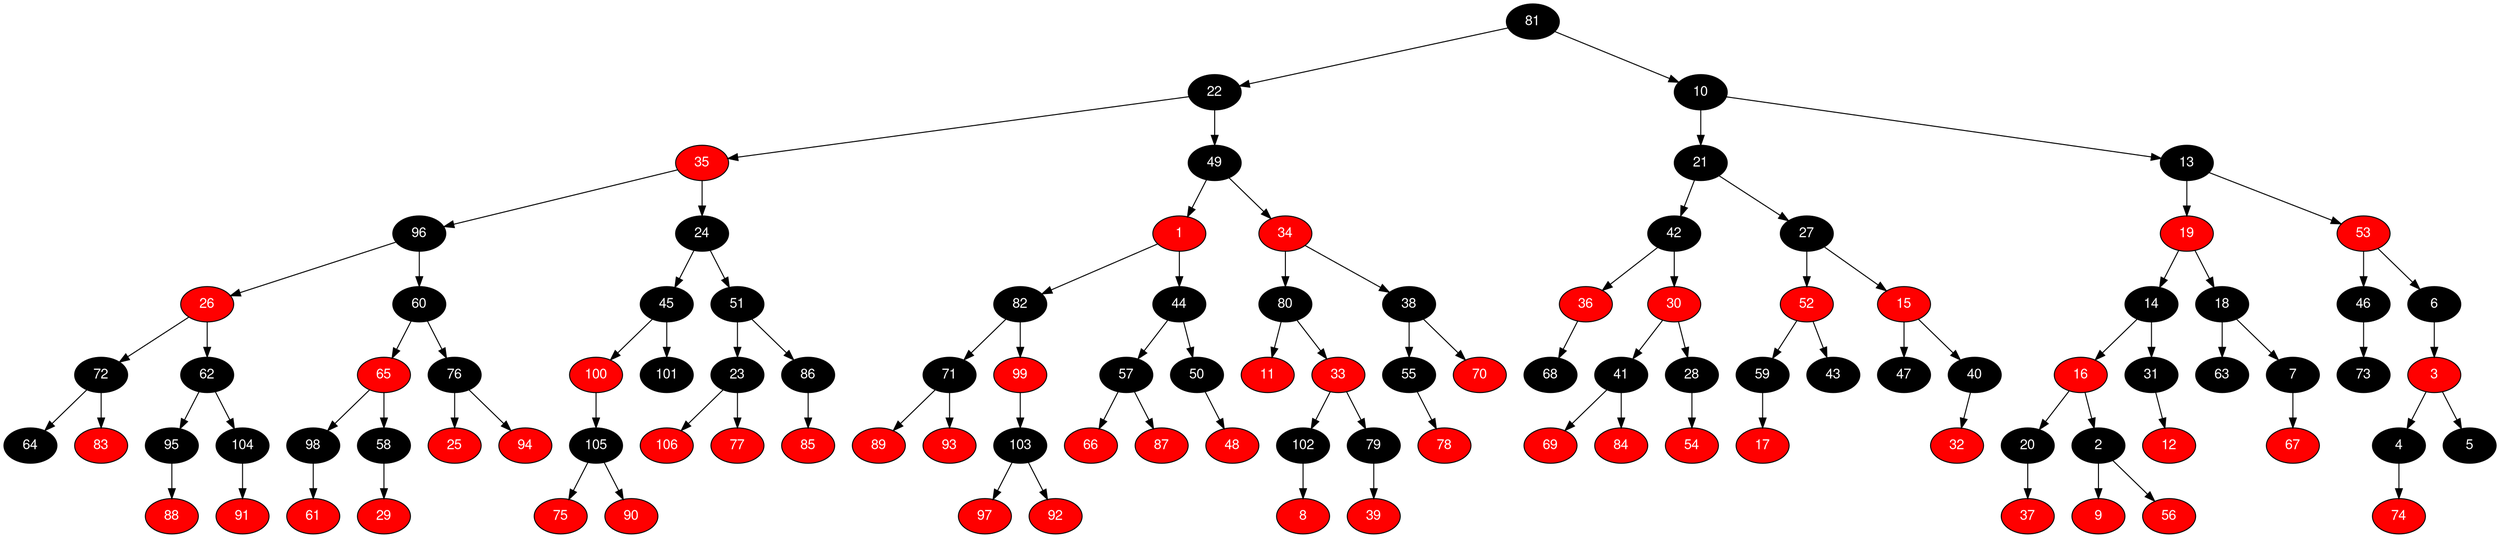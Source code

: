 digraph RB_Teste {
	node [fontname="Helvetica,Arial,sans-serif" style="filled"]
	edge [fontname="Helvetica,Arial,sans-serif" color="black"]

	{
		node [fillcolor=" black" fontcolor=" white"] 81 
		node [fillcolor=" black" fontcolor=" white"] 22 
		node [fillcolor=" red" fontcolor=" white"] 35 
		node [fillcolor=" black" fontcolor=" white"] 96 
		node [fillcolor=" red" fontcolor=" white"] 26 
		node [fillcolor=" black" fontcolor=" white"] 72 
		node [fillcolor=" black" fontcolor=" white"] 64 
		node [fillcolor=" red" fontcolor=" white"] 83 
		node [fillcolor=" black" fontcolor=" white"] 62 
		node [fillcolor=" black" fontcolor=" white"] 95 
		node [fillcolor=" red" fontcolor=" white"] 88 
		node [fillcolor=" black" fontcolor=" white"] 104 
		node [fillcolor=" red" fontcolor=" white"] 91 
		node [fillcolor=" black" fontcolor=" white"] 60 
		node [fillcolor=" red" fontcolor=" white"] 65 
		node [fillcolor=" black" fontcolor=" white"] 98 
		node [fillcolor=" red" fontcolor=" white"] 61 
		node [fillcolor=" black" fontcolor=" white"] 58 
		node [fillcolor=" red" fontcolor=" white"] 29 
		node [fillcolor=" black" fontcolor=" white"] 76 
		node [fillcolor=" red" fontcolor=" white"] 25 
		node [fillcolor=" red" fontcolor=" white"] 94 
		node [fillcolor=" black" fontcolor=" white"] 24 
		node [fillcolor=" black" fontcolor=" white"] 45 
		node [fillcolor=" red" fontcolor=" white"] 100 
		node [fillcolor=" black" fontcolor=" white"] 105 
		node [fillcolor=" red" fontcolor=" white"] 75 
		node [fillcolor=" red" fontcolor=" white"] 90 
		node [fillcolor=" black" fontcolor=" white"] 101 
		node [fillcolor=" black" fontcolor=" white"] 51 
		node [fillcolor=" black" fontcolor=" white"] 23 
		node [fillcolor=" red" fontcolor=" white"] 106 
		node [fillcolor=" red" fontcolor=" white"] 77 
		node [fillcolor=" black" fontcolor=" white"] 86 
		node [fillcolor=" red" fontcolor=" white"] 85 
		node [fillcolor=" black" fontcolor=" white"] 49 
		node [fillcolor=" red" fontcolor=" white"] 1 
		node [fillcolor=" black" fontcolor=" white"] 82 
		node [fillcolor=" black" fontcolor=" white"] 71 
		node [fillcolor=" red" fontcolor=" white"] 89 
		node [fillcolor=" red" fontcolor=" white"] 93 
		node [fillcolor=" red" fontcolor=" white"] 99 
		node [fillcolor=" black" fontcolor=" white"] 103 
		node [fillcolor=" red" fontcolor=" white"] 97 
		node [fillcolor=" red" fontcolor=" white"] 92 
		node [fillcolor=" black" fontcolor=" white"] 44 
		node [fillcolor=" black" fontcolor=" white"] 57 
		node [fillcolor=" red" fontcolor=" white"] 66 
		node [fillcolor=" red" fontcolor=" white"] 87 
		node [fillcolor=" black" fontcolor=" white"] 50 
		node [fillcolor=" red" fontcolor=" white"] 48 
		node [fillcolor=" red" fontcolor=" white"] 34 
		node [fillcolor=" black" fontcolor=" white"] 80 
		node [fillcolor=" red" fontcolor=" white"] 11 
		node [fillcolor=" red" fontcolor=" white"] 33 
		node [fillcolor=" black" fontcolor=" white"] 102 
		node [fillcolor=" red" fontcolor=" white"] 8 
		node [fillcolor=" black" fontcolor=" white"] 79 
		node [fillcolor=" red" fontcolor=" white"] 39 
		node [fillcolor=" black" fontcolor=" white"] 38 
		node [fillcolor=" black" fontcolor=" white"] 55 
		node [fillcolor=" red" fontcolor=" white"] 78 
		node [fillcolor=" red" fontcolor=" white"] 70 
		node [fillcolor=" black" fontcolor=" white"] 10 
		node [fillcolor=" black" fontcolor=" white"] 21 
		node [fillcolor=" black" fontcolor=" white"] 42 
		node [fillcolor=" red" fontcolor=" white"] 36 
		node [fillcolor=" black" fontcolor=" white"] 68 
		node [fillcolor=" red" fontcolor=" white"] 30 
		node [fillcolor=" black" fontcolor=" white"] 41 
		node [fillcolor=" red" fontcolor=" white"] 69 
		node [fillcolor=" red" fontcolor=" white"] 84 
		node [fillcolor=" black" fontcolor=" white"] 28 
		node [fillcolor=" red" fontcolor=" white"] 54 
		node [fillcolor=" black" fontcolor=" white"] 27 
		node [fillcolor=" red" fontcolor=" white"] 52 
		node [fillcolor=" black" fontcolor=" white"] 59 
		node [fillcolor=" red" fontcolor=" white"] 17 
		node [fillcolor=" black" fontcolor=" white"] 43 
		node [fillcolor=" red" fontcolor=" white"] 15 
		node [fillcolor=" black" fontcolor=" white"] 47 
		node [fillcolor=" black" fontcolor=" white"] 40 
		node [fillcolor=" red" fontcolor=" white"] 32 
		node [fillcolor=" black" fontcolor=" white"] 13 
		node [fillcolor=" red" fontcolor=" white"] 19 
		node [fillcolor=" black" fontcolor=" white"] 14 
		node [fillcolor=" red" fontcolor=" white"] 16 
		node [fillcolor=" black" fontcolor=" white"] 20 
		node [fillcolor=" red" fontcolor=" white"] 37 
		node [fillcolor=" black" fontcolor=" white"] 2 
		node [fillcolor=" red" fontcolor=" white"] 9 
		node [fillcolor=" red" fontcolor=" white"] 56 
		node [fillcolor=" black" fontcolor=" white"] 31 
		node [fillcolor=" red" fontcolor=" white"] 12 
		node [fillcolor=" black" fontcolor=" white"] 18 
		node [fillcolor=" black" fontcolor=" white"] 63 
		node [fillcolor=" black" fontcolor=" white"] 7 
		node [fillcolor=" red" fontcolor=" white"] 67 
		node [fillcolor=" red" fontcolor=" white"] 53 
		node [fillcolor=" black" fontcolor=" white"] 46 
		node [fillcolor=" black" fontcolor=" white"] 73 
		node [fillcolor=" black" fontcolor=" white"] 6 
		node [fillcolor=" red" fontcolor=" white"] 3 
		node [fillcolor=" black" fontcolor=" white"] 4 
		node [fillcolor=" red" fontcolor=" white"] 74 
		node [fillcolor=" black" fontcolor=" white"] 5 
	}

	81 -> 22 
	81 -> 10 
	22 -> 35 
	22 -> 49 
	35 -> 96 
	35 -> 24 
	96 -> 26 
	96 -> 60 
	26 -> 72 
	26 -> 62 
	72 -> 64 
	72 -> 83 
	62 -> 95 
	62 -> 104 
	95 -> 88 
	104 -> 91 
	60 -> 65 
	60 -> 76 
	65 -> 98 
	65 -> 58 
	98 -> 61 
	58 -> 29 
	76 -> 25 
	76 -> 94 
	24 -> 45 
	24 -> 51 
	45 -> 100 
	45 -> 101 
	100 -> 105 
	105 -> 75 
	105 -> 90 
	51 -> 23 
	51 -> 86 
	23 -> 106 
	23 -> 77 
	86 -> 85 
	49 -> 1 
	49 -> 34 
	1 -> 82 
	1 -> 44 
	82 -> 71 
	82 -> 99 
	71 -> 89 
	71 -> 93 
	99 -> 103 
	103 -> 97 
	103 -> 92 
	44 -> 57 
	44 -> 50 
	57 -> 66 
	57 -> 87 
	50 -> 48 
	34 -> 80 
	34 -> 38 
	80 -> 11 
	80 -> 33 
	33 -> 102 
	33 -> 79 
	102 -> 8 
	79 -> 39 
	38 -> 55 
	38 -> 70 
	55 -> 78 
	10 -> 21 
	10 -> 13 
	21 -> 42 
	21 -> 27 
	42 -> 36 
	42 -> 30 
	36 -> 68 
	30 -> 41 
	30 -> 28 
	41 -> 69 
	41 -> 84 
	28 -> 54 
	27 -> 52 
	27 -> 15 
	52 -> 59 
	52 -> 43 
	59 -> 17 
	15 -> 47 
	15 -> 40 
	40 -> 32 
	13 -> 19 
	13 -> 53 
	19 -> 14 
	19 -> 18 
	14 -> 16 
	14 -> 31 
	16 -> 20 
	16 -> 2 
	20 -> 37 
	2 -> 9 
	2 -> 56 
	31 -> 12 
	18 -> 63 
	18 -> 7 
	7 -> 67 
	53 -> 46 
	53 -> 6 
	46 -> 73 
	6 -> 3 
	3 -> 4 
	3 -> 5 
	4 -> 74 
}
